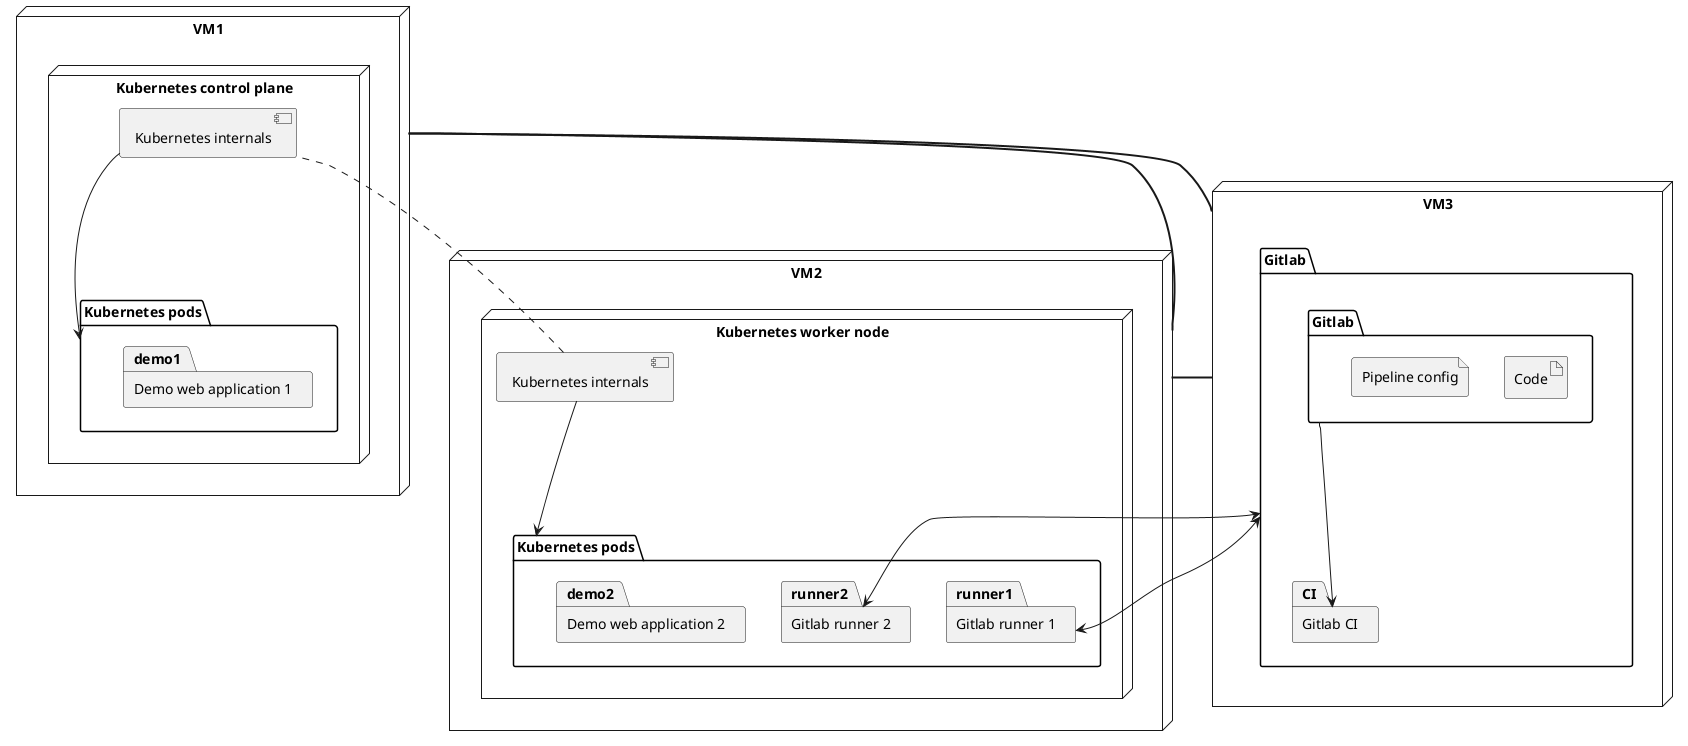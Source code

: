 @startuml
node VM1 as node1 {
  node "Kubernetes control plane" as kuber1 {
    component "Kubernetes internals" as kint1
    package "Kubernetes pods" as pods1 {
      package "Demo web application 1" as demo1
    }
  }
}

node VM2 as node2 {
  node "Kubernetes worker node" as kuber2 {
    component "Kubernetes internals" as kint2
    package "Kubernetes pods" as pods2 {
      package "Gitlab runner 1" as runner1
      package "Gitlab runner 2" as runner2
      package "Demo web application 2" as demo2
    }
  }
}

node VM3 as node3 {
  package Gitlab as gitlab {
    package Gitlab  as git {
      artifact Code as code
      file "Pipeline config" as gitlabci
    }
    package "Gitlab CI" as CI
  }
}

node1 == node2
node1 == node3
node2 == node3

kint1 .le. kint2

kint1 --> pods1
kint2 --> pods2

git --> CI

gitlab <--> runner1
gitlab <--> runner2
@enduml
